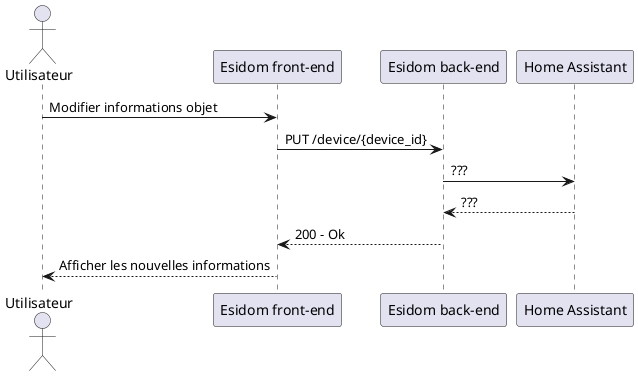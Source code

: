 @startuml modifier informations objet

actor "Utilisateur" as u
participant "Esidom front-end" as fe
participant "Esidom back-end" as m
participant "Home Assistant" as ha

u -> fe: Modifier informations objet
fe -> m: PUT /device/{device_id}
m -> ha: ???
ha --> m: ???
m --> fe: 200 - Ok
fe --> u: Afficher les nouvelles informations

@enduml